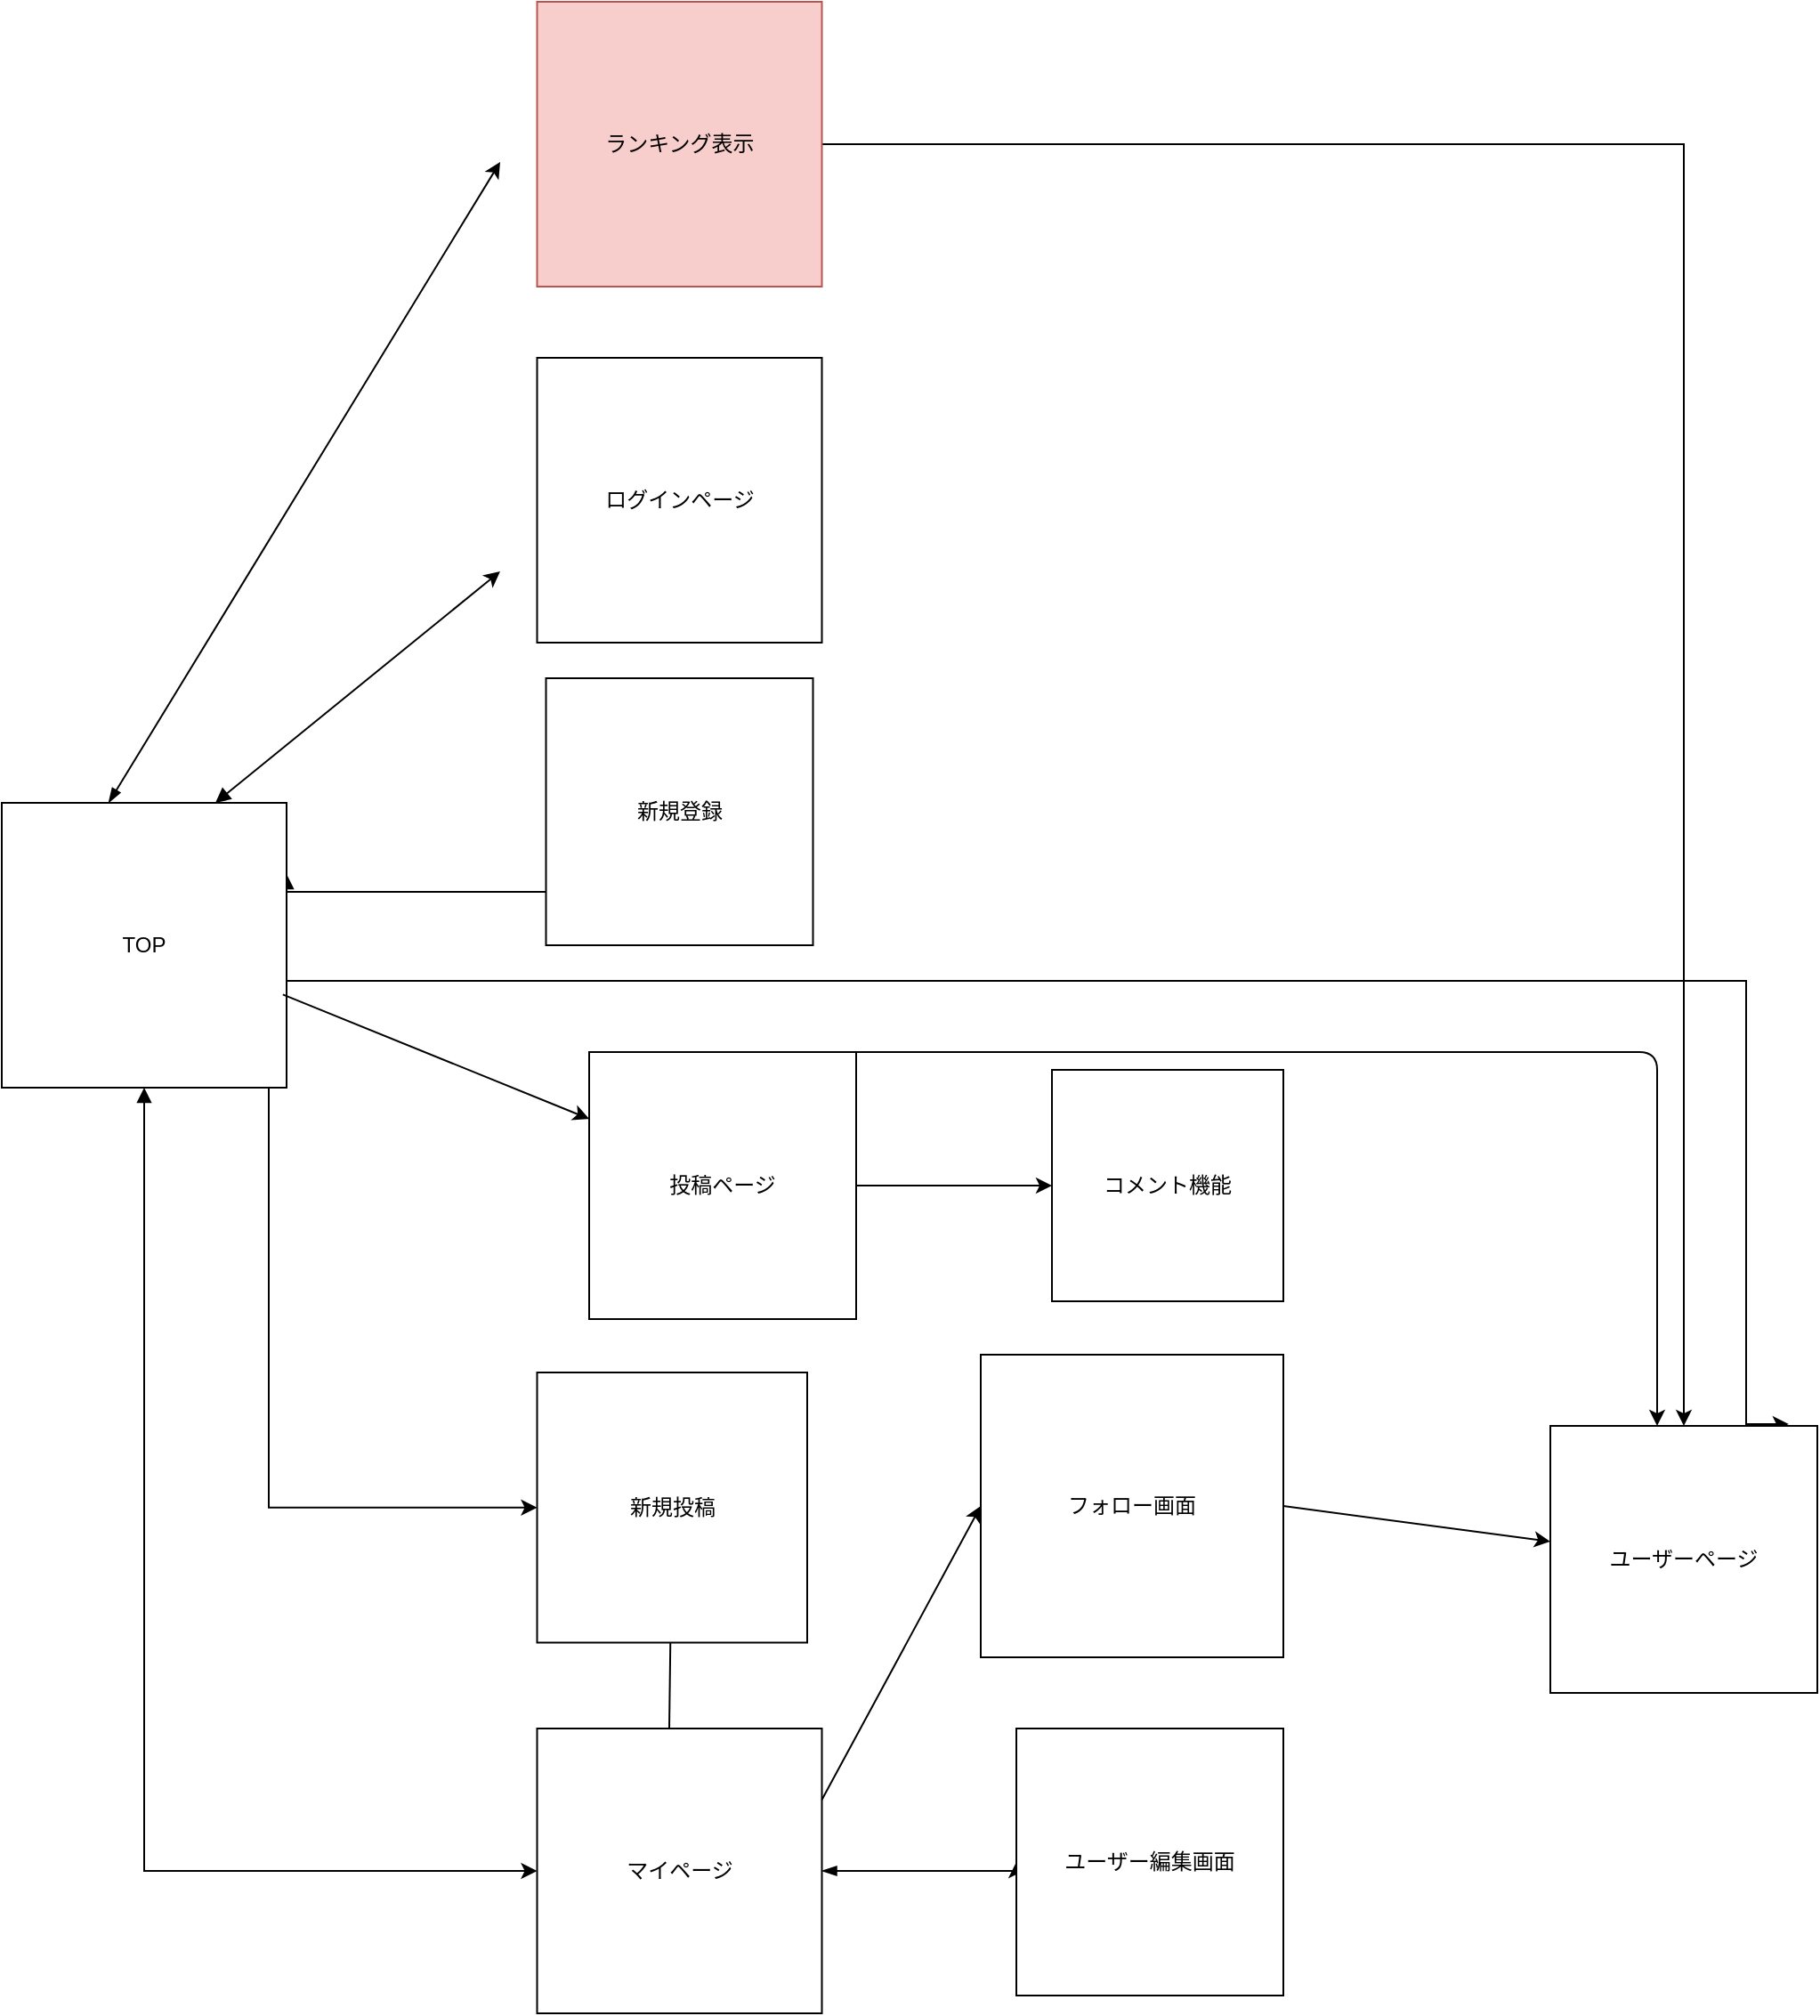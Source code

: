 <mxfile>
    <diagram id="AXD0u8YcSg8dRq_bMnFI" name="ページ1">
        <mxGraphModel dx="1820" dy="2104" grid="1" gridSize="10" guides="1" tooltips="1" connect="1" arrows="1" fold="1" page="1" pageScale="1" pageWidth="827" pageHeight="1169" math="0" shadow="0">
            <root>
                <mxCell id="0"/>
                <mxCell id="1" parent="0"/>
                <mxCell id="33" style="edgeStyle=orthogonalEdgeStyle;rounded=0;orthogonalLoop=1;jettySize=auto;html=1;exitX=0.5;exitY=1;exitDx=0;exitDy=0;entryX=0;entryY=0.5;entryDx=0;entryDy=0;startArrow=block;startFill=1;" parent="1" source="2" target="3" edge="1">
                    <mxGeometry relative="1" as="geometry"/>
                </mxCell>
                <mxCell id="36" style="edgeStyle=orthogonalEdgeStyle;rounded=0;orthogonalLoop=1;jettySize=auto;html=1;exitX=1;exitY=0.75;exitDx=0;exitDy=0;entryX=0.5;entryY=1;entryDx=0;entryDy=0;startArrow=block;startFill=1;" parent="1" source="2" target="5" edge="1">
                    <mxGeometry relative="1" as="geometry">
                        <Array as="points">
                            <mxPoint x="180" y="-314"/>
                        </Array>
                    </mxGeometry>
                </mxCell>
                <mxCell id="40" style="edgeStyle=orthogonalEdgeStyle;rounded=0;orthogonalLoop=1;jettySize=auto;html=1;exitX=1;exitY=0.25;exitDx=0;exitDy=0;startArrow=block;startFill=1;" parent="1" source="2" edge="1">
                    <mxGeometry relative="1" as="geometry">
                        <mxPoint x="350" y="-660" as="targetPoint"/>
                        <Array as="points">
                            <mxPoint x="180" y="-660"/>
                            <mxPoint x="330" y="-660"/>
                        </Array>
                    </mxGeometry>
                </mxCell>
                <mxCell id="64" style="edgeStyle=orthogonalEdgeStyle;rounded=0;orthogonalLoop=1;jettySize=auto;html=1;entryX=0.893;entryY=-0.007;entryDx=0;entryDy=0;entryPerimeter=0;startArrow=none;startFill=0;" parent="1" source="2" target="49" edge="1">
                    <mxGeometry relative="1" as="geometry">
                        <Array as="points">
                            <mxPoint x="1010" y="-610"/>
                            <mxPoint x="1010" y="-361"/>
                        </Array>
                    </mxGeometry>
                </mxCell>
                <mxCell id="2" value="TOP" style="whiteSpace=wrap;html=1;aspect=fixed;" parent="1" vertex="1">
                    <mxGeometry x="30" y="-710" width="160" height="160" as="geometry"/>
                </mxCell>
                <mxCell id="54" style="edgeStyle=orthogonalEdgeStyle;rounded=0;orthogonalLoop=1;jettySize=auto;html=1;exitX=1;exitY=0.5;exitDx=0;exitDy=0;entryX=0;entryY=0.5;entryDx=0;entryDy=0;startArrow=blockThin;startFill=1;" parent="1" source="3" target="51" edge="1">
                    <mxGeometry relative="1" as="geometry">
                        <Array as="points">
                            <mxPoint x="600" y="-110"/>
                        </Array>
                    </mxGeometry>
                </mxCell>
                <mxCell id="3" value="マイページ&lt;br&gt;" style="whiteSpace=wrap;html=1;aspect=fixed;" parent="1" vertex="1">
                    <mxGeometry x="330.75" y="-190" width="160" height="160" as="geometry"/>
                </mxCell>
                <mxCell id="4" value="ログインページ" style="whiteSpace=wrap;html=1;aspect=fixed;" parent="1" vertex="1">
                    <mxGeometry x="330.75" y="-960" width="160" height="160" as="geometry"/>
                </mxCell>
                <mxCell id="7" value="新規登録" style="whiteSpace=wrap;html=1;aspect=fixed;" parent="1" vertex="1">
                    <mxGeometry x="335.75" y="-780" width="150" height="150" as="geometry"/>
                </mxCell>
                <mxCell id="25" value="" style="endArrow=classic;html=1;startArrow=none;" parent="1" source="5" edge="1">
                    <mxGeometry width="50" height="50" relative="1" as="geometry">
                        <mxPoint x="405" y="-190" as="sourcePoint"/>
                        <mxPoint x="405" y="-336.5" as="targetPoint"/>
                    </mxGeometry>
                </mxCell>
                <mxCell id="26" value="" style="endArrow=classic;html=1;exitX=0.75;exitY=0;exitDx=0;exitDy=0;startArrow=block;startFill=1;" parent="1" source="2" edge="1">
                    <mxGeometry width="50" height="50" relative="1" as="geometry">
                        <mxPoint x="560" y="-430" as="sourcePoint"/>
                        <mxPoint x="310" y="-840" as="targetPoint"/>
                    </mxGeometry>
                </mxCell>
                <mxCell id="41" value="投稿ページ" style="whiteSpace=wrap;html=1;aspect=fixed;" parent="1" vertex="1">
                    <mxGeometry x="360" y="-570" width="150" height="150" as="geometry"/>
                </mxCell>
                <mxCell id="44" value="" style="endArrow=classic;html=1;exitX=1;exitY=0.25;exitDx=0;exitDy=0;entryX=0;entryY=0.5;entryDx=0;entryDy=0;" parent="1" source="3" target="45" edge="1">
                    <mxGeometry width="50" height="50" relative="1" as="geometry">
                        <mxPoint x="540" y="-400" as="sourcePoint"/>
                        <mxPoint x="570" y="-150" as="targetPoint"/>
                    </mxGeometry>
                </mxCell>
                <mxCell id="45" value="フォロー画面" style="whiteSpace=wrap;html=1;aspect=fixed;" parent="1" vertex="1">
                    <mxGeometry x="580" y="-400" width="170" height="170" as="geometry"/>
                </mxCell>
                <mxCell id="46" value="" style="endArrow=classic;html=1;startArrow=blockThin;startFill=1;" parent="1" edge="1">
                    <mxGeometry width="50" height="50" relative="1" as="geometry">
                        <mxPoint x="90" y="-710" as="sourcePoint"/>
                        <mxPoint x="310" y="-1070" as="targetPoint"/>
                    </mxGeometry>
                </mxCell>
                <mxCell id="63" style="edgeStyle=orthogonalEdgeStyle;rounded=0;orthogonalLoop=1;jettySize=auto;html=1;exitX=1;exitY=0.5;exitDx=0;exitDy=0;entryX=0.5;entryY=0;entryDx=0;entryDy=0;startArrow=none;startFill=0;" parent="1" source="47" target="49" edge="1">
                    <mxGeometry relative="1" as="geometry"/>
                </mxCell>
                <mxCell id="47" value="ランキング表示" style="whiteSpace=wrap;html=1;aspect=fixed;fillColor=#f8cecc;strokeColor=#b85450;" parent="1" vertex="1">
                    <mxGeometry x="330.75" y="-1160" width="160" height="160" as="geometry"/>
                </mxCell>
                <mxCell id="49" value="ユーザーページ" style="whiteSpace=wrap;html=1;aspect=fixed;" parent="1" vertex="1">
                    <mxGeometry x="900" y="-360" width="150" height="150" as="geometry"/>
                </mxCell>
                <mxCell id="50" value="" style="endArrow=classic;html=1;exitX=1;exitY=0.5;exitDx=0;exitDy=0;entryX=0;entryY=0.433;entryDx=0;entryDy=0;entryPerimeter=0;" parent="1" source="45" target="49" edge="1">
                    <mxGeometry width="50" height="50" relative="1" as="geometry">
                        <mxPoint x="750" y="-110" as="sourcePoint"/>
                        <mxPoint x="960" y="-330" as="targetPoint"/>
                    </mxGeometry>
                </mxCell>
                <mxCell id="51" value="ユーザー編集画面" style="whiteSpace=wrap;html=1;aspect=fixed;" parent="1" vertex="1">
                    <mxGeometry x="600" y="-190" width="150" height="150" as="geometry"/>
                </mxCell>
                <mxCell id="55" value="" style="endArrow=classic;html=1;exitX=1;exitY=0.5;exitDx=0;exitDy=0;" parent="1" source="41" edge="1">
                    <mxGeometry width="50" height="50" relative="1" as="geometry">
                        <mxPoint x="600" y="-560" as="sourcePoint"/>
                        <mxPoint x="620" y="-495" as="targetPoint"/>
                    </mxGeometry>
                </mxCell>
                <mxCell id="5" value="新規投稿" style="whiteSpace=wrap;html=1;aspect=fixed;direction=south;" parent="1" vertex="1">
                    <mxGeometry x="330.75" y="-390" width="151.75" height="151.75" as="geometry"/>
                </mxCell>
                <mxCell id="57" value="" style="endArrow=none;html=1;" parent="1" target="5" edge="1">
                    <mxGeometry width="50" height="50" relative="1" as="geometry">
                        <mxPoint x="405" y="-190" as="sourcePoint"/>
                        <mxPoint x="405" y="-336.5" as="targetPoint"/>
                    </mxGeometry>
                </mxCell>
                <mxCell id="59" value="" style="endArrow=classic;html=1;exitX=0.987;exitY=0.673;exitDx=0;exitDy=0;exitPerimeter=0;entryX=0;entryY=0.25;entryDx=0;entryDy=0;" parent="1" source="2" target="41" edge="1">
                    <mxGeometry width="50" height="50" relative="1" as="geometry">
                        <mxPoint x="600" y="-560" as="sourcePoint"/>
                        <mxPoint x="650" y="-610" as="targetPoint"/>
                    </mxGeometry>
                </mxCell>
                <mxCell id="61" value="コメント機能" style="whiteSpace=wrap;html=1;aspect=fixed;" parent="1" vertex="1">
                    <mxGeometry x="620" y="-560" width="130" height="130" as="geometry"/>
                </mxCell>
                <mxCell id="62" value="" style="endArrow=classic;html=1;exitX=1;exitY=0;exitDx=0;exitDy=0;" parent="1" source="41" edge="1">
                    <mxGeometry width="50" height="50" relative="1" as="geometry">
                        <mxPoint x="600" y="-560" as="sourcePoint"/>
                        <mxPoint x="960" y="-360" as="targetPoint"/>
                        <Array as="points">
                            <mxPoint x="960" y="-570"/>
                        </Array>
                    </mxGeometry>
                </mxCell>
            </root>
        </mxGraphModel>
    </diagram>
</mxfile>